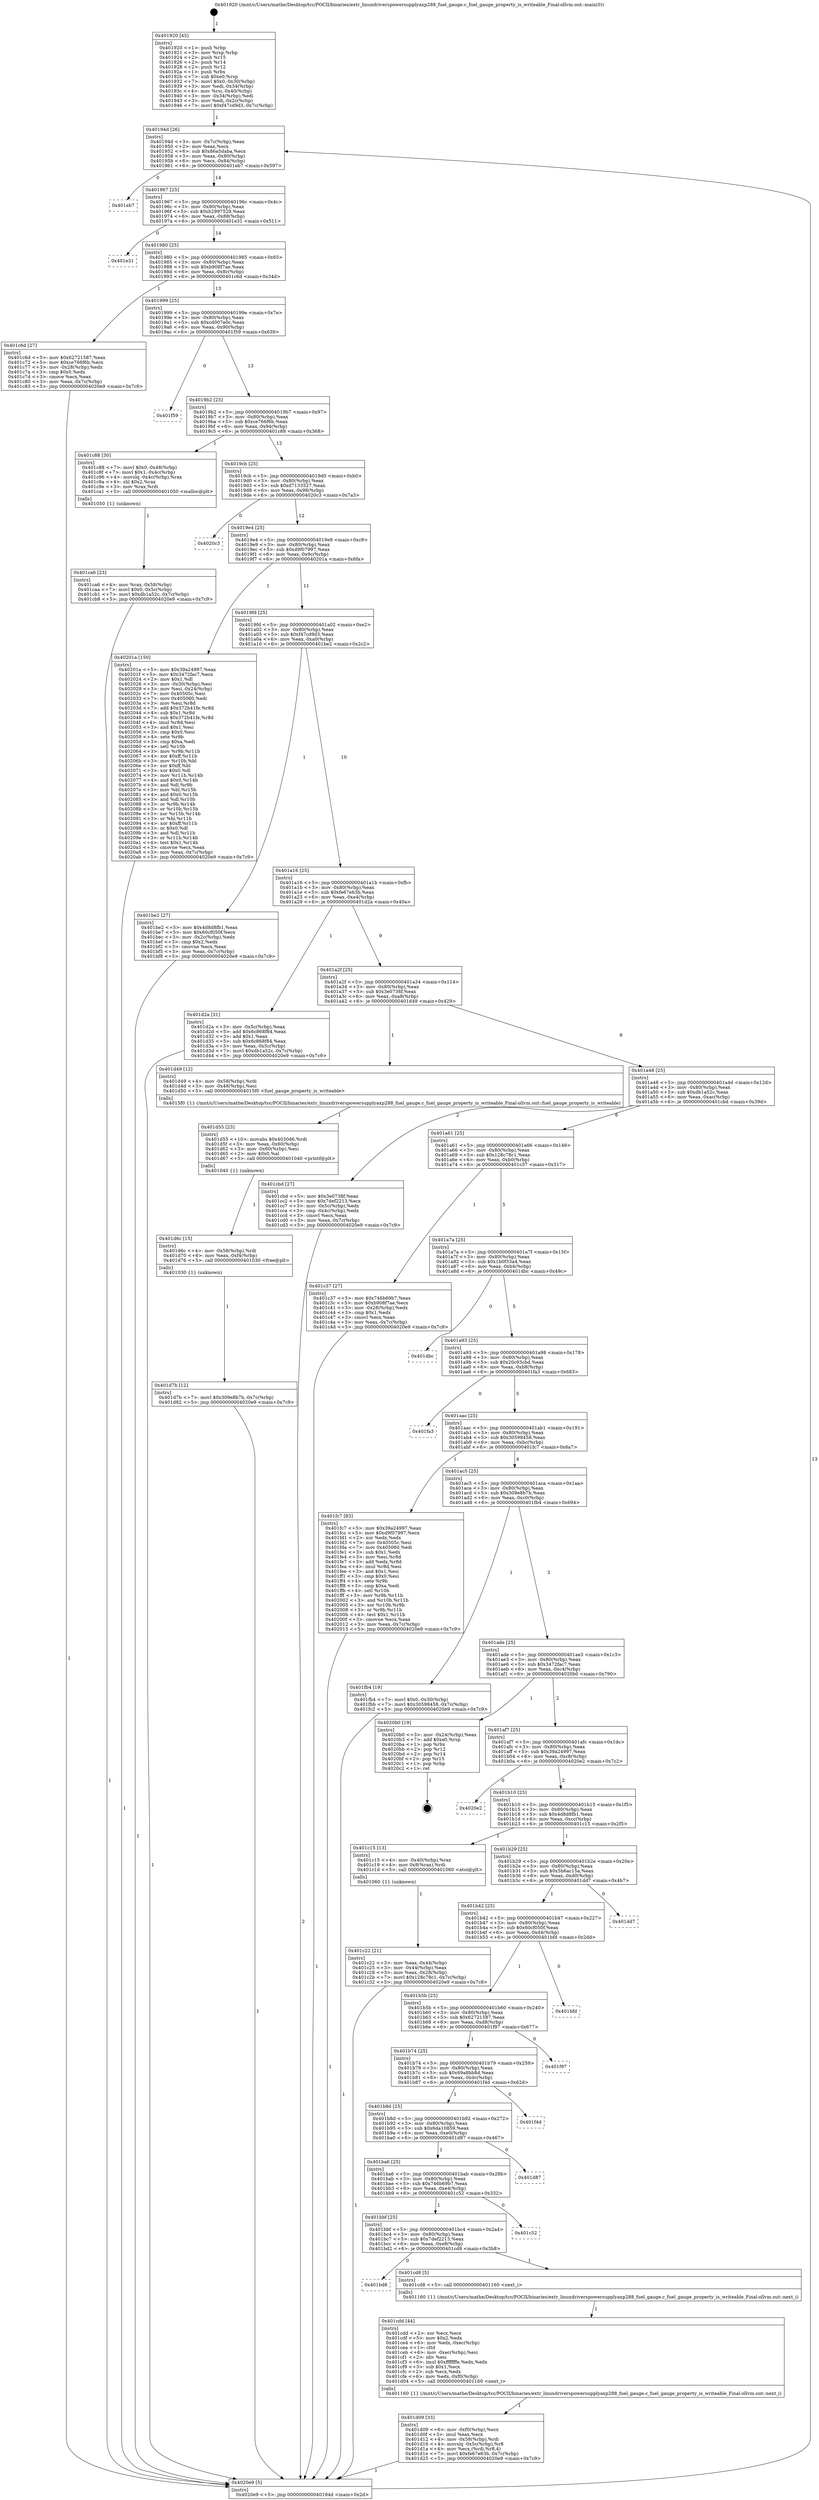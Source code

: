digraph "0x401920" {
  label = "0x401920 (/mnt/c/Users/mathe/Desktop/tcc/POCII/binaries/extr_linuxdriverspowersupplyaxp288_fuel_gauge.c_fuel_gauge_property_is_writeable_Final-ollvm.out::main(0))"
  labelloc = "t"
  node[shape=record]

  Entry [label="",width=0.3,height=0.3,shape=circle,fillcolor=black,style=filled]
  "0x40194d" [label="{
     0x40194d [26]\l
     | [instrs]\l
     &nbsp;&nbsp;0x40194d \<+3\>: mov -0x7c(%rbp),%eax\l
     &nbsp;&nbsp;0x401950 \<+2\>: mov %eax,%ecx\l
     &nbsp;&nbsp;0x401952 \<+6\>: sub $0x86a5daba,%ecx\l
     &nbsp;&nbsp;0x401958 \<+3\>: mov %eax,-0x80(%rbp)\l
     &nbsp;&nbsp;0x40195b \<+6\>: mov %ecx,-0x84(%rbp)\l
     &nbsp;&nbsp;0x401961 \<+6\>: je 0000000000401eb7 \<main+0x597\>\l
  }"]
  "0x401eb7" [label="{
     0x401eb7\l
  }", style=dashed]
  "0x401967" [label="{
     0x401967 [25]\l
     | [instrs]\l
     &nbsp;&nbsp;0x401967 \<+5\>: jmp 000000000040196c \<main+0x4c\>\l
     &nbsp;&nbsp;0x40196c \<+3\>: mov -0x80(%rbp),%eax\l
     &nbsp;&nbsp;0x40196f \<+5\>: sub $0xb2997529,%eax\l
     &nbsp;&nbsp;0x401974 \<+6\>: mov %eax,-0x88(%rbp)\l
     &nbsp;&nbsp;0x40197a \<+6\>: je 0000000000401e31 \<main+0x511\>\l
  }"]
  Exit [label="",width=0.3,height=0.3,shape=circle,fillcolor=black,style=filled,peripheries=2]
  "0x401e31" [label="{
     0x401e31\l
  }", style=dashed]
  "0x401980" [label="{
     0x401980 [25]\l
     | [instrs]\l
     &nbsp;&nbsp;0x401980 \<+5\>: jmp 0000000000401985 \<main+0x65\>\l
     &nbsp;&nbsp;0x401985 \<+3\>: mov -0x80(%rbp),%eax\l
     &nbsp;&nbsp;0x401988 \<+5\>: sub $0xb908f7ae,%eax\l
     &nbsp;&nbsp;0x40198d \<+6\>: mov %eax,-0x8c(%rbp)\l
     &nbsp;&nbsp;0x401993 \<+6\>: je 0000000000401c6d \<main+0x34d\>\l
  }"]
  "0x401d7b" [label="{
     0x401d7b [12]\l
     | [instrs]\l
     &nbsp;&nbsp;0x401d7b \<+7\>: movl $0x309e8b7b,-0x7c(%rbp)\l
     &nbsp;&nbsp;0x401d82 \<+5\>: jmp 00000000004020e9 \<main+0x7c9\>\l
  }"]
  "0x401c6d" [label="{
     0x401c6d [27]\l
     | [instrs]\l
     &nbsp;&nbsp;0x401c6d \<+5\>: mov $0x62721587,%eax\l
     &nbsp;&nbsp;0x401c72 \<+5\>: mov $0xce766f6b,%ecx\l
     &nbsp;&nbsp;0x401c77 \<+3\>: mov -0x28(%rbp),%edx\l
     &nbsp;&nbsp;0x401c7a \<+3\>: cmp $0x0,%edx\l
     &nbsp;&nbsp;0x401c7d \<+3\>: cmove %ecx,%eax\l
     &nbsp;&nbsp;0x401c80 \<+3\>: mov %eax,-0x7c(%rbp)\l
     &nbsp;&nbsp;0x401c83 \<+5\>: jmp 00000000004020e9 \<main+0x7c9\>\l
  }"]
  "0x401999" [label="{
     0x401999 [25]\l
     | [instrs]\l
     &nbsp;&nbsp;0x401999 \<+5\>: jmp 000000000040199e \<main+0x7e\>\l
     &nbsp;&nbsp;0x40199e \<+3\>: mov -0x80(%rbp),%eax\l
     &nbsp;&nbsp;0x4019a1 \<+5\>: sub $0xcd007e0c,%eax\l
     &nbsp;&nbsp;0x4019a6 \<+6\>: mov %eax,-0x90(%rbp)\l
     &nbsp;&nbsp;0x4019ac \<+6\>: je 0000000000401f59 \<main+0x639\>\l
  }"]
  "0x401d6c" [label="{
     0x401d6c [15]\l
     | [instrs]\l
     &nbsp;&nbsp;0x401d6c \<+4\>: mov -0x58(%rbp),%rdi\l
     &nbsp;&nbsp;0x401d70 \<+6\>: mov %eax,-0xf4(%rbp)\l
     &nbsp;&nbsp;0x401d76 \<+5\>: call 0000000000401030 \<free@plt\>\l
     | [calls]\l
     &nbsp;&nbsp;0x401030 \{1\} (unknown)\l
  }"]
  "0x401f59" [label="{
     0x401f59\l
  }", style=dashed]
  "0x4019b2" [label="{
     0x4019b2 [25]\l
     | [instrs]\l
     &nbsp;&nbsp;0x4019b2 \<+5\>: jmp 00000000004019b7 \<main+0x97\>\l
     &nbsp;&nbsp;0x4019b7 \<+3\>: mov -0x80(%rbp),%eax\l
     &nbsp;&nbsp;0x4019ba \<+5\>: sub $0xce766f6b,%eax\l
     &nbsp;&nbsp;0x4019bf \<+6\>: mov %eax,-0x94(%rbp)\l
     &nbsp;&nbsp;0x4019c5 \<+6\>: je 0000000000401c88 \<main+0x368\>\l
  }"]
  "0x401d55" [label="{
     0x401d55 [23]\l
     | [instrs]\l
     &nbsp;&nbsp;0x401d55 \<+10\>: movabs $0x4030d6,%rdi\l
     &nbsp;&nbsp;0x401d5f \<+3\>: mov %eax,-0x60(%rbp)\l
     &nbsp;&nbsp;0x401d62 \<+3\>: mov -0x60(%rbp),%esi\l
     &nbsp;&nbsp;0x401d65 \<+2\>: mov $0x0,%al\l
     &nbsp;&nbsp;0x401d67 \<+5\>: call 0000000000401040 \<printf@plt\>\l
     | [calls]\l
     &nbsp;&nbsp;0x401040 \{1\} (unknown)\l
  }"]
  "0x401c88" [label="{
     0x401c88 [30]\l
     | [instrs]\l
     &nbsp;&nbsp;0x401c88 \<+7\>: movl $0x0,-0x48(%rbp)\l
     &nbsp;&nbsp;0x401c8f \<+7\>: movl $0x1,-0x4c(%rbp)\l
     &nbsp;&nbsp;0x401c96 \<+4\>: movslq -0x4c(%rbp),%rax\l
     &nbsp;&nbsp;0x401c9a \<+4\>: shl $0x2,%rax\l
     &nbsp;&nbsp;0x401c9e \<+3\>: mov %rax,%rdi\l
     &nbsp;&nbsp;0x401ca1 \<+5\>: call 0000000000401050 \<malloc@plt\>\l
     | [calls]\l
     &nbsp;&nbsp;0x401050 \{1\} (unknown)\l
  }"]
  "0x4019cb" [label="{
     0x4019cb [25]\l
     | [instrs]\l
     &nbsp;&nbsp;0x4019cb \<+5\>: jmp 00000000004019d0 \<main+0xb0\>\l
     &nbsp;&nbsp;0x4019d0 \<+3\>: mov -0x80(%rbp),%eax\l
     &nbsp;&nbsp;0x4019d3 \<+5\>: sub $0xd7133527,%eax\l
     &nbsp;&nbsp;0x4019d8 \<+6\>: mov %eax,-0x98(%rbp)\l
     &nbsp;&nbsp;0x4019de \<+6\>: je 00000000004020c3 \<main+0x7a3\>\l
  }"]
  "0x401d09" [label="{
     0x401d09 [33]\l
     | [instrs]\l
     &nbsp;&nbsp;0x401d09 \<+6\>: mov -0xf0(%rbp),%ecx\l
     &nbsp;&nbsp;0x401d0f \<+3\>: imul %eax,%ecx\l
     &nbsp;&nbsp;0x401d12 \<+4\>: mov -0x58(%rbp),%rdi\l
     &nbsp;&nbsp;0x401d16 \<+4\>: movslq -0x5c(%rbp),%r8\l
     &nbsp;&nbsp;0x401d1a \<+4\>: mov %ecx,(%rdi,%r8,4)\l
     &nbsp;&nbsp;0x401d1e \<+7\>: movl $0xfe67e63b,-0x7c(%rbp)\l
     &nbsp;&nbsp;0x401d25 \<+5\>: jmp 00000000004020e9 \<main+0x7c9\>\l
  }"]
  "0x4020c3" [label="{
     0x4020c3\l
  }", style=dashed]
  "0x4019e4" [label="{
     0x4019e4 [25]\l
     | [instrs]\l
     &nbsp;&nbsp;0x4019e4 \<+5\>: jmp 00000000004019e9 \<main+0xc9\>\l
     &nbsp;&nbsp;0x4019e9 \<+3\>: mov -0x80(%rbp),%eax\l
     &nbsp;&nbsp;0x4019ec \<+5\>: sub $0xd9f07997,%eax\l
     &nbsp;&nbsp;0x4019f1 \<+6\>: mov %eax,-0x9c(%rbp)\l
     &nbsp;&nbsp;0x4019f7 \<+6\>: je 000000000040201a \<main+0x6fa\>\l
  }"]
  "0x401cdd" [label="{
     0x401cdd [44]\l
     | [instrs]\l
     &nbsp;&nbsp;0x401cdd \<+2\>: xor %ecx,%ecx\l
     &nbsp;&nbsp;0x401cdf \<+5\>: mov $0x2,%edx\l
     &nbsp;&nbsp;0x401ce4 \<+6\>: mov %edx,-0xec(%rbp)\l
     &nbsp;&nbsp;0x401cea \<+1\>: cltd\l
     &nbsp;&nbsp;0x401ceb \<+6\>: mov -0xec(%rbp),%esi\l
     &nbsp;&nbsp;0x401cf1 \<+2\>: idiv %esi\l
     &nbsp;&nbsp;0x401cf3 \<+6\>: imul $0xfffffffe,%edx,%edx\l
     &nbsp;&nbsp;0x401cf9 \<+3\>: sub $0x1,%ecx\l
     &nbsp;&nbsp;0x401cfc \<+2\>: sub %ecx,%edx\l
     &nbsp;&nbsp;0x401cfe \<+6\>: mov %edx,-0xf0(%rbp)\l
     &nbsp;&nbsp;0x401d04 \<+5\>: call 0000000000401160 \<next_i\>\l
     | [calls]\l
     &nbsp;&nbsp;0x401160 \{1\} (/mnt/c/Users/mathe/Desktop/tcc/POCII/binaries/extr_linuxdriverspowersupplyaxp288_fuel_gauge.c_fuel_gauge_property_is_writeable_Final-ollvm.out::next_i)\l
  }"]
  "0x40201a" [label="{
     0x40201a [150]\l
     | [instrs]\l
     &nbsp;&nbsp;0x40201a \<+5\>: mov $0x39a24997,%eax\l
     &nbsp;&nbsp;0x40201f \<+5\>: mov $0x3472fac7,%ecx\l
     &nbsp;&nbsp;0x402024 \<+2\>: mov $0x1,%dl\l
     &nbsp;&nbsp;0x402026 \<+3\>: mov -0x30(%rbp),%esi\l
     &nbsp;&nbsp;0x402029 \<+3\>: mov %esi,-0x24(%rbp)\l
     &nbsp;&nbsp;0x40202c \<+7\>: mov 0x40505c,%esi\l
     &nbsp;&nbsp;0x402033 \<+7\>: mov 0x405060,%edi\l
     &nbsp;&nbsp;0x40203a \<+3\>: mov %esi,%r8d\l
     &nbsp;&nbsp;0x40203d \<+7\>: add $0x372b41fe,%r8d\l
     &nbsp;&nbsp;0x402044 \<+4\>: sub $0x1,%r8d\l
     &nbsp;&nbsp;0x402048 \<+7\>: sub $0x372b41fe,%r8d\l
     &nbsp;&nbsp;0x40204f \<+4\>: imul %r8d,%esi\l
     &nbsp;&nbsp;0x402053 \<+3\>: and $0x1,%esi\l
     &nbsp;&nbsp;0x402056 \<+3\>: cmp $0x0,%esi\l
     &nbsp;&nbsp;0x402059 \<+4\>: sete %r9b\l
     &nbsp;&nbsp;0x40205d \<+3\>: cmp $0xa,%edi\l
     &nbsp;&nbsp;0x402060 \<+4\>: setl %r10b\l
     &nbsp;&nbsp;0x402064 \<+3\>: mov %r9b,%r11b\l
     &nbsp;&nbsp;0x402067 \<+4\>: xor $0xff,%r11b\l
     &nbsp;&nbsp;0x40206b \<+3\>: mov %r10b,%bl\l
     &nbsp;&nbsp;0x40206e \<+3\>: xor $0xff,%bl\l
     &nbsp;&nbsp;0x402071 \<+3\>: xor $0x0,%dl\l
     &nbsp;&nbsp;0x402074 \<+3\>: mov %r11b,%r14b\l
     &nbsp;&nbsp;0x402077 \<+4\>: and $0x0,%r14b\l
     &nbsp;&nbsp;0x40207b \<+3\>: and %dl,%r9b\l
     &nbsp;&nbsp;0x40207e \<+3\>: mov %bl,%r15b\l
     &nbsp;&nbsp;0x402081 \<+4\>: and $0x0,%r15b\l
     &nbsp;&nbsp;0x402085 \<+3\>: and %dl,%r10b\l
     &nbsp;&nbsp;0x402088 \<+3\>: or %r9b,%r14b\l
     &nbsp;&nbsp;0x40208b \<+3\>: or %r10b,%r15b\l
     &nbsp;&nbsp;0x40208e \<+3\>: xor %r15b,%r14b\l
     &nbsp;&nbsp;0x402091 \<+3\>: or %bl,%r11b\l
     &nbsp;&nbsp;0x402094 \<+4\>: xor $0xff,%r11b\l
     &nbsp;&nbsp;0x402098 \<+3\>: or $0x0,%dl\l
     &nbsp;&nbsp;0x40209b \<+3\>: and %dl,%r11b\l
     &nbsp;&nbsp;0x40209e \<+3\>: or %r11b,%r14b\l
     &nbsp;&nbsp;0x4020a1 \<+4\>: test $0x1,%r14b\l
     &nbsp;&nbsp;0x4020a5 \<+3\>: cmovne %ecx,%eax\l
     &nbsp;&nbsp;0x4020a8 \<+3\>: mov %eax,-0x7c(%rbp)\l
     &nbsp;&nbsp;0x4020ab \<+5\>: jmp 00000000004020e9 \<main+0x7c9\>\l
  }"]
  "0x4019fd" [label="{
     0x4019fd [25]\l
     | [instrs]\l
     &nbsp;&nbsp;0x4019fd \<+5\>: jmp 0000000000401a02 \<main+0xe2\>\l
     &nbsp;&nbsp;0x401a02 \<+3\>: mov -0x80(%rbp),%eax\l
     &nbsp;&nbsp;0x401a05 \<+5\>: sub $0xf47cd9d3,%eax\l
     &nbsp;&nbsp;0x401a0a \<+6\>: mov %eax,-0xa0(%rbp)\l
     &nbsp;&nbsp;0x401a10 \<+6\>: je 0000000000401be2 \<main+0x2c2\>\l
  }"]
  "0x401bd8" [label="{
     0x401bd8\l
  }", style=dashed]
  "0x401be2" [label="{
     0x401be2 [27]\l
     | [instrs]\l
     &nbsp;&nbsp;0x401be2 \<+5\>: mov $0x4d8d8fb1,%eax\l
     &nbsp;&nbsp;0x401be7 \<+5\>: mov $0x60cf050f,%ecx\l
     &nbsp;&nbsp;0x401bec \<+3\>: mov -0x2c(%rbp),%edx\l
     &nbsp;&nbsp;0x401bef \<+3\>: cmp $0x2,%edx\l
     &nbsp;&nbsp;0x401bf2 \<+3\>: cmovne %ecx,%eax\l
     &nbsp;&nbsp;0x401bf5 \<+3\>: mov %eax,-0x7c(%rbp)\l
     &nbsp;&nbsp;0x401bf8 \<+5\>: jmp 00000000004020e9 \<main+0x7c9\>\l
  }"]
  "0x401a16" [label="{
     0x401a16 [25]\l
     | [instrs]\l
     &nbsp;&nbsp;0x401a16 \<+5\>: jmp 0000000000401a1b \<main+0xfb\>\l
     &nbsp;&nbsp;0x401a1b \<+3\>: mov -0x80(%rbp),%eax\l
     &nbsp;&nbsp;0x401a1e \<+5\>: sub $0xfe67e63b,%eax\l
     &nbsp;&nbsp;0x401a23 \<+6\>: mov %eax,-0xa4(%rbp)\l
     &nbsp;&nbsp;0x401a29 \<+6\>: je 0000000000401d2a \<main+0x40a\>\l
  }"]
  "0x4020e9" [label="{
     0x4020e9 [5]\l
     | [instrs]\l
     &nbsp;&nbsp;0x4020e9 \<+5\>: jmp 000000000040194d \<main+0x2d\>\l
  }"]
  "0x401920" [label="{
     0x401920 [45]\l
     | [instrs]\l
     &nbsp;&nbsp;0x401920 \<+1\>: push %rbp\l
     &nbsp;&nbsp;0x401921 \<+3\>: mov %rsp,%rbp\l
     &nbsp;&nbsp;0x401924 \<+2\>: push %r15\l
     &nbsp;&nbsp;0x401926 \<+2\>: push %r14\l
     &nbsp;&nbsp;0x401928 \<+2\>: push %r12\l
     &nbsp;&nbsp;0x40192a \<+1\>: push %rbx\l
     &nbsp;&nbsp;0x40192b \<+7\>: sub $0xe0,%rsp\l
     &nbsp;&nbsp;0x401932 \<+7\>: movl $0x0,-0x30(%rbp)\l
     &nbsp;&nbsp;0x401939 \<+3\>: mov %edi,-0x34(%rbp)\l
     &nbsp;&nbsp;0x40193c \<+4\>: mov %rsi,-0x40(%rbp)\l
     &nbsp;&nbsp;0x401940 \<+3\>: mov -0x34(%rbp),%edi\l
     &nbsp;&nbsp;0x401943 \<+3\>: mov %edi,-0x2c(%rbp)\l
     &nbsp;&nbsp;0x401946 \<+7\>: movl $0xf47cd9d3,-0x7c(%rbp)\l
  }"]
  "0x401cd8" [label="{
     0x401cd8 [5]\l
     | [instrs]\l
     &nbsp;&nbsp;0x401cd8 \<+5\>: call 0000000000401160 \<next_i\>\l
     | [calls]\l
     &nbsp;&nbsp;0x401160 \{1\} (/mnt/c/Users/mathe/Desktop/tcc/POCII/binaries/extr_linuxdriverspowersupplyaxp288_fuel_gauge.c_fuel_gauge_property_is_writeable_Final-ollvm.out::next_i)\l
  }"]
  "0x401d2a" [label="{
     0x401d2a [31]\l
     | [instrs]\l
     &nbsp;&nbsp;0x401d2a \<+3\>: mov -0x5c(%rbp),%eax\l
     &nbsp;&nbsp;0x401d2d \<+5\>: add $0x6c868f84,%eax\l
     &nbsp;&nbsp;0x401d32 \<+3\>: add $0x1,%eax\l
     &nbsp;&nbsp;0x401d35 \<+5\>: sub $0x6c868f84,%eax\l
     &nbsp;&nbsp;0x401d3a \<+3\>: mov %eax,-0x5c(%rbp)\l
     &nbsp;&nbsp;0x401d3d \<+7\>: movl $0xdb1a52c,-0x7c(%rbp)\l
     &nbsp;&nbsp;0x401d44 \<+5\>: jmp 00000000004020e9 \<main+0x7c9\>\l
  }"]
  "0x401a2f" [label="{
     0x401a2f [25]\l
     | [instrs]\l
     &nbsp;&nbsp;0x401a2f \<+5\>: jmp 0000000000401a34 \<main+0x114\>\l
     &nbsp;&nbsp;0x401a34 \<+3\>: mov -0x80(%rbp),%eax\l
     &nbsp;&nbsp;0x401a37 \<+5\>: sub $0x3e0738f,%eax\l
     &nbsp;&nbsp;0x401a3c \<+6\>: mov %eax,-0xa8(%rbp)\l
     &nbsp;&nbsp;0x401a42 \<+6\>: je 0000000000401d49 \<main+0x429\>\l
  }"]
  "0x401bbf" [label="{
     0x401bbf [25]\l
     | [instrs]\l
     &nbsp;&nbsp;0x401bbf \<+5\>: jmp 0000000000401bc4 \<main+0x2a4\>\l
     &nbsp;&nbsp;0x401bc4 \<+3\>: mov -0x80(%rbp),%eax\l
     &nbsp;&nbsp;0x401bc7 \<+5\>: sub $0x7def2213,%eax\l
     &nbsp;&nbsp;0x401bcc \<+6\>: mov %eax,-0xe8(%rbp)\l
     &nbsp;&nbsp;0x401bd2 \<+6\>: je 0000000000401cd8 \<main+0x3b8\>\l
  }"]
  "0x401d49" [label="{
     0x401d49 [12]\l
     | [instrs]\l
     &nbsp;&nbsp;0x401d49 \<+4\>: mov -0x58(%rbp),%rdi\l
     &nbsp;&nbsp;0x401d4d \<+3\>: mov -0x48(%rbp),%esi\l
     &nbsp;&nbsp;0x401d50 \<+5\>: call 00000000004015f0 \<fuel_gauge_property_is_writeable\>\l
     | [calls]\l
     &nbsp;&nbsp;0x4015f0 \{1\} (/mnt/c/Users/mathe/Desktop/tcc/POCII/binaries/extr_linuxdriverspowersupplyaxp288_fuel_gauge.c_fuel_gauge_property_is_writeable_Final-ollvm.out::fuel_gauge_property_is_writeable)\l
  }"]
  "0x401a48" [label="{
     0x401a48 [25]\l
     | [instrs]\l
     &nbsp;&nbsp;0x401a48 \<+5\>: jmp 0000000000401a4d \<main+0x12d\>\l
     &nbsp;&nbsp;0x401a4d \<+3\>: mov -0x80(%rbp),%eax\l
     &nbsp;&nbsp;0x401a50 \<+5\>: sub $0xdb1a52c,%eax\l
     &nbsp;&nbsp;0x401a55 \<+6\>: mov %eax,-0xac(%rbp)\l
     &nbsp;&nbsp;0x401a5b \<+6\>: je 0000000000401cbd \<main+0x39d\>\l
  }"]
  "0x401c52" [label="{
     0x401c52\l
  }", style=dashed]
  "0x401cbd" [label="{
     0x401cbd [27]\l
     | [instrs]\l
     &nbsp;&nbsp;0x401cbd \<+5\>: mov $0x3e0738f,%eax\l
     &nbsp;&nbsp;0x401cc2 \<+5\>: mov $0x7def2213,%ecx\l
     &nbsp;&nbsp;0x401cc7 \<+3\>: mov -0x5c(%rbp),%edx\l
     &nbsp;&nbsp;0x401cca \<+3\>: cmp -0x4c(%rbp),%edx\l
     &nbsp;&nbsp;0x401ccd \<+3\>: cmovl %ecx,%eax\l
     &nbsp;&nbsp;0x401cd0 \<+3\>: mov %eax,-0x7c(%rbp)\l
     &nbsp;&nbsp;0x401cd3 \<+5\>: jmp 00000000004020e9 \<main+0x7c9\>\l
  }"]
  "0x401a61" [label="{
     0x401a61 [25]\l
     | [instrs]\l
     &nbsp;&nbsp;0x401a61 \<+5\>: jmp 0000000000401a66 \<main+0x146\>\l
     &nbsp;&nbsp;0x401a66 \<+3\>: mov -0x80(%rbp),%eax\l
     &nbsp;&nbsp;0x401a69 \<+5\>: sub $0x128c78c1,%eax\l
     &nbsp;&nbsp;0x401a6e \<+6\>: mov %eax,-0xb0(%rbp)\l
     &nbsp;&nbsp;0x401a74 \<+6\>: je 0000000000401c37 \<main+0x317\>\l
  }"]
  "0x401ba6" [label="{
     0x401ba6 [25]\l
     | [instrs]\l
     &nbsp;&nbsp;0x401ba6 \<+5\>: jmp 0000000000401bab \<main+0x28b\>\l
     &nbsp;&nbsp;0x401bab \<+3\>: mov -0x80(%rbp),%eax\l
     &nbsp;&nbsp;0x401bae \<+5\>: sub $0x746b69b7,%eax\l
     &nbsp;&nbsp;0x401bb3 \<+6\>: mov %eax,-0xe4(%rbp)\l
     &nbsp;&nbsp;0x401bb9 \<+6\>: je 0000000000401c52 \<main+0x332\>\l
  }"]
  "0x401c37" [label="{
     0x401c37 [27]\l
     | [instrs]\l
     &nbsp;&nbsp;0x401c37 \<+5\>: mov $0x746b69b7,%eax\l
     &nbsp;&nbsp;0x401c3c \<+5\>: mov $0xb908f7ae,%ecx\l
     &nbsp;&nbsp;0x401c41 \<+3\>: mov -0x28(%rbp),%edx\l
     &nbsp;&nbsp;0x401c44 \<+3\>: cmp $0x1,%edx\l
     &nbsp;&nbsp;0x401c47 \<+3\>: cmovl %ecx,%eax\l
     &nbsp;&nbsp;0x401c4a \<+3\>: mov %eax,-0x7c(%rbp)\l
     &nbsp;&nbsp;0x401c4d \<+5\>: jmp 00000000004020e9 \<main+0x7c9\>\l
  }"]
  "0x401a7a" [label="{
     0x401a7a [25]\l
     | [instrs]\l
     &nbsp;&nbsp;0x401a7a \<+5\>: jmp 0000000000401a7f \<main+0x15f\>\l
     &nbsp;&nbsp;0x401a7f \<+3\>: mov -0x80(%rbp),%eax\l
     &nbsp;&nbsp;0x401a82 \<+5\>: sub $0x1b0f33a4,%eax\l
     &nbsp;&nbsp;0x401a87 \<+6\>: mov %eax,-0xb4(%rbp)\l
     &nbsp;&nbsp;0x401a8d \<+6\>: je 0000000000401dbc \<main+0x49c\>\l
  }"]
  "0x401d87" [label="{
     0x401d87\l
  }", style=dashed]
  "0x401dbc" [label="{
     0x401dbc\l
  }", style=dashed]
  "0x401a93" [label="{
     0x401a93 [25]\l
     | [instrs]\l
     &nbsp;&nbsp;0x401a93 \<+5\>: jmp 0000000000401a98 \<main+0x178\>\l
     &nbsp;&nbsp;0x401a98 \<+3\>: mov -0x80(%rbp),%eax\l
     &nbsp;&nbsp;0x401a9b \<+5\>: sub $0x20c93cbd,%eax\l
     &nbsp;&nbsp;0x401aa0 \<+6\>: mov %eax,-0xb8(%rbp)\l
     &nbsp;&nbsp;0x401aa6 \<+6\>: je 0000000000401fa3 \<main+0x683\>\l
  }"]
  "0x401b8d" [label="{
     0x401b8d [25]\l
     | [instrs]\l
     &nbsp;&nbsp;0x401b8d \<+5\>: jmp 0000000000401b92 \<main+0x272\>\l
     &nbsp;&nbsp;0x401b92 \<+3\>: mov -0x80(%rbp),%eax\l
     &nbsp;&nbsp;0x401b95 \<+5\>: sub $0x6da10859,%eax\l
     &nbsp;&nbsp;0x401b9a \<+6\>: mov %eax,-0xe0(%rbp)\l
     &nbsp;&nbsp;0x401ba0 \<+6\>: je 0000000000401d87 \<main+0x467\>\l
  }"]
  "0x401fa3" [label="{
     0x401fa3\l
  }", style=dashed]
  "0x401aac" [label="{
     0x401aac [25]\l
     | [instrs]\l
     &nbsp;&nbsp;0x401aac \<+5\>: jmp 0000000000401ab1 \<main+0x191\>\l
     &nbsp;&nbsp;0x401ab1 \<+3\>: mov -0x80(%rbp),%eax\l
     &nbsp;&nbsp;0x401ab4 \<+5\>: sub $0x30598458,%eax\l
     &nbsp;&nbsp;0x401ab9 \<+6\>: mov %eax,-0xbc(%rbp)\l
     &nbsp;&nbsp;0x401abf \<+6\>: je 0000000000401fc7 \<main+0x6a7\>\l
  }"]
  "0x401f4d" [label="{
     0x401f4d\l
  }", style=dashed]
  "0x401fc7" [label="{
     0x401fc7 [83]\l
     | [instrs]\l
     &nbsp;&nbsp;0x401fc7 \<+5\>: mov $0x39a24997,%eax\l
     &nbsp;&nbsp;0x401fcc \<+5\>: mov $0xd9f07997,%ecx\l
     &nbsp;&nbsp;0x401fd1 \<+2\>: xor %edx,%edx\l
     &nbsp;&nbsp;0x401fd3 \<+7\>: mov 0x40505c,%esi\l
     &nbsp;&nbsp;0x401fda \<+7\>: mov 0x405060,%edi\l
     &nbsp;&nbsp;0x401fe1 \<+3\>: sub $0x1,%edx\l
     &nbsp;&nbsp;0x401fe4 \<+3\>: mov %esi,%r8d\l
     &nbsp;&nbsp;0x401fe7 \<+3\>: add %edx,%r8d\l
     &nbsp;&nbsp;0x401fea \<+4\>: imul %r8d,%esi\l
     &nbsp;&nbsp;0x401fee \<+3\>: and $0x1,%esi\l
     &nbsp;&nbsp;0x401ff1 \<+3\>: cmp $0x0,%esi\l
     &nbsp;&nbsp;0x401ff4 \<+4\>: sete %r9b\l
     &nbsp;&nbsp;0x401ff8 \<+3\>: cmp $0xa,%edi\l
     &nbsp;&nbsp;0x401ffb \<+4\>: setl %r10b\l
     &nbsp;&nbsp;0x401fff \<+3\>: mov %r9b,%r11b\l
     &nbsp;&nbsp;0x402002 \<+3\>: and %r10b,%r11b\l
     &nbsp;&nbsp;0x402005 \<+3\>: xor %r10b,%r9b\l
     &nbsp;&nbsp;0x402008 \<+3\>: or %r9b,%r11b\l
     &nbsp;&nbsp;0x40200b \<+4\>: test $0x1,%r11b\l
     &nbsp;&nbsp;0x40200f \<+3\>: cmovne %ecx,%eax\l
     &nbsp;&nbsp;0x402012 \<+3\>: mov %eax,-0x7c(%rbp)\l
     &nbsp;&nbsp;0x402015 \<+5\>: jmp 00000000004020e9 \<main+0x7c9\>\l
  }"]
  "0x401ac5" [label="{
     0x401ac5 [25]\l
     | [instrs]\l
     &nbsp;&nbsp;0x401ac5 \<+5\>: jmp 0000000000401aca \<main+0x1aa\>\l
     &nbsp;&nbsp;0x401aca \<+3\>: mov -0x80(%rbp),%eax\l
     &nbsp;&nbsp;0x401acd \<+5\>: sub $0x309e8b7b,%eax\l
     &nbsp;&nbsp;0x401ad2 \<+6\>: mov %eax,-0xc0(%rbp)\l
     &nbsp;&nbsp;0x401ad8 \<+6\>: je 0000000000401fb4 \<main+0x694\>\l
  }"]
  "0x401b74" [label="{
     0x401b74 [25]\l
     | [instrs]\l
     &nbsp;&nbsp;0x401b74 \<+5\>: jmp 0000000000401b79 \<main+0x259\>\l
     &nbsp;&nbsp;0x401b79 \<+3\>: mov -0x80(%rbp),%eax\l
     &nbsp;&nbsp;0x401b7c \<+5\>: sub $0x69a8bb8d,%eax\l
     &nbsp;&nbsp;0x401b81 \<+6\>: mov %eax,-0xdc(%rbp)\l
     &nbsp;&nbsp;0x401b87 \<+6\>: je 0000000000401f4d \<main+0x62d\>\l
  }"]
  "0x401fb4" [label="{
     0x401fb4 [19]\l
     | [instrs]\l
     &nbsp;&nbsp;0x401fb4 \<+7\>: movl $0x0,-0x30(%rbp)\l
     &nbsp;&nbsp;0x401fbb \<+7\>: movl $0x30598458,-0x7c(%rbp)\l
     &nbsp;&nbsp;0x401fc2 \<+5\>: jmp 00000000004020e9 \<main+0x7c9\>\l
  }"]
  "0x401ade" [label="{
     0x401ade [25]\l
     | [instrs]\l
     &nbsp;&nbsp;0x401ade \<+5\>: jmp 0000000000401ae3 \<main+0x1c3\>\l
     &nbsp;&nbsp;0x401ae3 \<+3\>: mov -0x80(%rbp),%eax\l
     &nbsp;&nbsp;0x401ae6 \<+5\>: sub $0x3472fac7,%eax\l
     &nbsp;&nbsp;0x401aeb \<+6\>: mov %eax,-0xc4(%rbp)\l
     &nbsp;&nbsp;0x401af1 \<+6\>: je 00000000004020b0 \<main+0x790\>\l
  }"]
  "0x401f97" [label="{
     0x401f97\l
  }", style=dashed]
  "0x4020b0" [label="{
     0x4020b0 [19]\l
     | [instrs]\l
     &nbsp;&nbsp;0x4020b0 \<+3\>: mov -0x24(%rbp),%eax\l
     &nbsp;&nbsp;0x4020b3 \<+7\>: add $0xe0,%rsp\l
     &nbsp;&nbsp;0x4020ba \<+1\>: pop %rbx\l
     &nbsp;&nbsp;0x4020bb \<+2\>: pop %r12\l
     &nbsp;&nbsp;0x4020bd \<+2\>: pop %r14\l
     &nbsp;&nbsp;0x4020bf \<+2\>: pop %r15\l
     &nbsp;&nbsp;0x4020c1 \<+1\>: pop %rbp\l
     &nbsp;&nbsp;0x4020c2 \<+1\>: ret\l
  }"]
  "0x401af7" [label="{
     0x401af7 [25]\l
     | [instrs]\l
     &nbsp;&nbsp;0x401af7 \<+5\>: jmp 0000000000401afc \<main+0x1dc\>\l
     &nbsp;&nbsp;0x401afc \<+3\>: mov -0x80(%rbp),%eax\l
     &nbsp;&nbsp;0x401aff \<+5\>: sub $0x39a24997,%eax\l
     &nbsp;&nbsp;0x401b04 \<+6\>: mov %eax,-0xc8(%rbp)\l
     &nbsp;&nbsp;0x401b0a \<+6\>: je 00000000004020e2 \<main+0x7c2\>\l
  }"]
  "0x401b5b" [label="{
     0x401b5b [25]\l
     | [instrs]\l
     &nbsp;&nbsp;0x401b5b \<+5\>: jmp 0000000000401b60 \<main+0x240\>\l
     &nbsp;&nbsp;0x401b60 \<+3\>: mov -0x80(%rbp),%eax\l
     &nbsp;&nbsp;0x401b63 \<+5\>: sub $0x62721587,%eax\l
     &nbsp;&nbsp;0x401b68 \<+6\>: mov %eax,-0xd8(%rbp)\l
     &nbsp;&nbsp;0x401b6e \<+6\>: je 0000000000401f97 \<main+0x677\>\l
  }"]
  "0x4020e2" [label="{
     0x4020e2\l
  }", style=dashed]
  "0x401b10" [label="{
     0x401b10 [25]\l
     | [instrs]\l
     &nbsp;&nbsp;0x401b10 \<+5\>: jmp 0000000000401b15 \<main+0x1f5\>\l
     &nbsp;&nbsp;0x401b15 \<+3\>: mov -0x80(%rbp),%eax\l
     &nbsp;&nbsp;0x401b18 \<+5\>: sub $0x4d8d8fb1,%eax\l
     &nbsp;&nbsp;0x401b1d \<+6\>: mov %eax,-0xcc(%rbp)\l
     &nbsp;&nbsp;0x401b23 \<+6\>: je 0000000000401c15 \<main+0x2f5\>\l
  }"]
  "0x401bfd" [label="{
     0x401bfd\l
  }", style=dashed]
  "0x401c15" [label="{
     0x401c15 [13]\l
     | [instrs]\l
     &nbsp;&nbsp;0x401c15 \<+4\>: mov -0x40(%rbp),%rax\l
     &nbsp;&nbsp;0x401c19 \<+4\>: mov 0x8(%rax),%rdi\l
     &nbsp;&nbsp;0x401c1d \<+5\>: call 0000000000401060 \<atoi@plt\>\l
     | [calls]\l
     &nbsp;&nbsp;0x401060 \{1\} (unknown)\l
  }"]
  "0x401b29" [label="{
     0x401b29 [25]\l
     | [instrs]\l
     &nbsp;&nbsp;0x401b29 \<+5\>: jmp 0000000000401b2e \<main+0x20e\>\l
     &nbsp;&nbsp;0x401b2e \<+3\>: mov -0x80(%rbp),%eax\l
     &nbsp;&nbsp;0x401b31 \<+5\>: sub $0x5b6ac15a,%eax\l
     &nbsp;&nbsp;0x401b36 \<+6\>: mov %eax,-0xd0(%rbp)\l
     &nbsp;&nbsp;0x401b3c \<+6\>: je 0000000000401dd7 \<main+0x4b7\>\l
  }"]
  "0x401c22" [label="{
     0x401c22 [21]\l
     | [instrs]\l
     &nbsp;&nbsp;0x401c22 \<+3\>: mov %eax,-0x44(%rbp)\l
     &nbsp;&nbsp;0x401c25 \<+3\>: mov -0x44(%rbp),%eax\l
     &nbsp;&nbsp;0x401c28 \<+3\>: mov %eax,-0x28(%rbp)\l
     &nbsp;&nbsp;0x401c2b \<+7\>: movl $0x128c78c1,-0x7c(%rbp)\l
     &nbsp;&nbsp;0x401c32 \<+5\>: jmp 00000000004020e9 \<main+0x7c9\>\l
  }"]
  "0x401ca6" [label="{
     0x401ca6 [23]\l
     | [instrs]\l
     &nbsp;&nbsp;0x401ca6 \<+4\>: mov %rax,-0x58(%rbp)\l
     &nbsp;&nbsp;0x401caa \<+7\>: movl $0x0,-0x5c(%rbp)\l
     &nbsp;&nbsp;0x401cb1 \<+7\>: movl $0xdb1a52c,-0x7c(%rbp)\l
     &nbsp;&nbsp;0x401cb8 \<+5\>: jmp 00000000004020e9 \<main+0x7c9\>\l
  }"]
  "0x401b42" [label="{
     0x401b42 [25]\l
     | [instrs]\l
     &nbsp;&nbsp;0x401b42 \<+5\>: jmp 0000000000401b47 \<main+0x227\>\l
     &nbsp;&nbsp;0x401b47 \<+3\>: mov -0x80(%rbp),%eax\l
     &nbsp;&nbsp;0x401b4a \<+5\>: sub $0x60cf050f,%eax\l
     &nbsp;&nbsp;0x401b4f \<+6\>: mov %eax,-0xd4(%rbp)\l
     &nbsp;&nbsp;0x401b55 \<+6\>: je 0000000000401bfd \<main+0x2dd\>\l
  }"]
  "0x401dd7" [label="{
     0x401dd7\l
  }", style=dashed]
  Entry -> "0x401920" [label=" 1"]
  "0x40194d" -> "0x401eb7" [label=" 0"]
  "0x40194d" -> "0x401967" [label=" 14"]
  "0x4020b0" -> Exit [label=" 1"]
  "0x401967" -> "0x401e31" [label=" 0"]
  "0x401967" -> "0x401980" [label=" 14"]
  "0x40201a" -> "0x4020e9" [label=" 1"]
  "0x401980" -> "0x401c6d" [label=" 1"]
  "0x401980" -> "0x401999" [label=" 13"]
  "0x401fc7" -> "0x4020e9" [label=" 1"]
  "0x401999" -> "0x401f59" [label=" 0"]
  "0x401999" -> "0x4019b2" [label=" 13"]
  "0x401fb4" -> "0x4020e9" [label=" 1"]
  "0x4019b2" -> "0x401c88" [label=" 1"]
  "0x4019b2" -> "0x4019cb" [label=" 12"]
  "0x401d7b" -> "0x4020e9" [label=" 1"]
  "0x4019cb" -> "0x4020c3" [label=" 0"]
  "0x4019cb" -> "0x4019e4" [label=" 12"]
  "0x401d6c" -> "0x401d7b" [label=" 1"]
  "0x4019e4" -> "0x40201a" [label=" 1"]
  "0x4019e4" -> "0x4019fd" [label=" 11"]
  "0x401d55" -> "0x401d6c" [label=" 1"]
  "0x4019fd" -> "0x401be2" [label=" 1"]
  "0x4019fd" -> "0x401a16" [label=" 10"]
  "0x401be2" -> "0x4020e9" [label=" 1"]
  "0x401920" -> "0x40194d" [label=" 1"]
  "0x4020e9" -> "0x40194d" [label=" 13"]
  "0x401d49" -> "0x401d55" [label=" 1"]
  "0x401a16" -> "0x401d2a" [label=" 1"]
  "0x401a16" -> "0x401a2f" [label=" 9"]
  "0x401d2a" -> "0x4020e9" [label=" 1"]
  "0x401a2f" -> "0x401d49" [label=" 1"]
  "0x401a2f" -> "0x401a48" [label=" 8"]
  "0x401cdd" -> "0x401d09" [label=" 1"]
  "0x401a48" -> "0x401cbd" [label=" 2"]
  "0x401a48" -> "0x401a61" [label=" 6"]
  "0x401cd8" -> "0x401cdd" [label=" 1"]
  "0x401a61" -> "0x401c37" [label=" 1"]
  "0x401a61" -> "0x401a7a" [label=" 5"]
  "0x401bbf" -> "0x401cd8" [label=" 1"]
  "0x401a7a" -> "0x401dbc" [label=" 0"]
  "0x401a7a" -> "0x401a93" [label=" 5"]
  "0x401d09" -> "0x4020e9" [label=" 1"]
  "0x401a93" -> "0x401fa3" [label=" 0"]
  "0x401a93" -> "0x401aac" [label=" 5"]
  "0x401ba6" -> "0x401c52" [label=" 0"]
  "0x401aac" -> "0x401fc7" [label=" 1"]
  "0x401aac" -> "0x401ac5" [label=" 4"]
  "0x401bbf" -> "0x401bd8" [label=" 0"]
  "0x401ac5" -> "0x401fb4" [label=" 1"]
  "0x401ac5" -> "0x401ade" [label=" 3"]
  "0x401b8d" -> "0x401d87" [label=" 0"]
  "0x401ade" -> "0x4020b0" [label=" 1"]
  "0x401ade" -> "0x401af7" [label=" 2"]
  "0x401ba6" -> "0x401bbf" [label=" 1"]
  "0x401af7" -> "0x4020e2" [label=" 0"]
  "0x401af7" -> "0x401b10" [label=" 2"]
  "0x401b74" -> "0x401f4d" [label=" 0"]
  "0x401b10" -> "0x401c15" [label=" 1"]
  "0x401b10" -> "0x401b29" [label=" 1"]
  "0x401c15" -> "0x401c22" [label=" 1"]
  "0x401c22" -> "0x4020e9" [label=" 1"]
  "0x401c37" -> "0x4020e9" [label=" 1"]
  "0x401c6d" -> "0x4020e9" [label=" 1"]
  "0x401c88" -> "0x401ca6" [label=" 1"]
  "0x401ca6" -> "0x4020e9" [label=" 1"]
  "0x401cbd" -> "0x4020e9" [label=" 2"]
  "0x401b8d" -> "0x401ba6" [label=" 1"]
  "0x401b29" -> "0x401dd7" [label=" 0"]
  "0x401b29" -> "0x401b42" [label=" 1"]
  "0x401b5b" -> "0x401b74" [label=" 1"]
  "0x401b42" -> "0x401bfd" [label=" 0"]
  "0x401b42" -> "0x401b5b" [label=" 1"]
  "0x401b74" -> "0x401b8d" [label=" 1"]
  "0x401b5b" -> "0x401f97" [label=" 0"]
}
